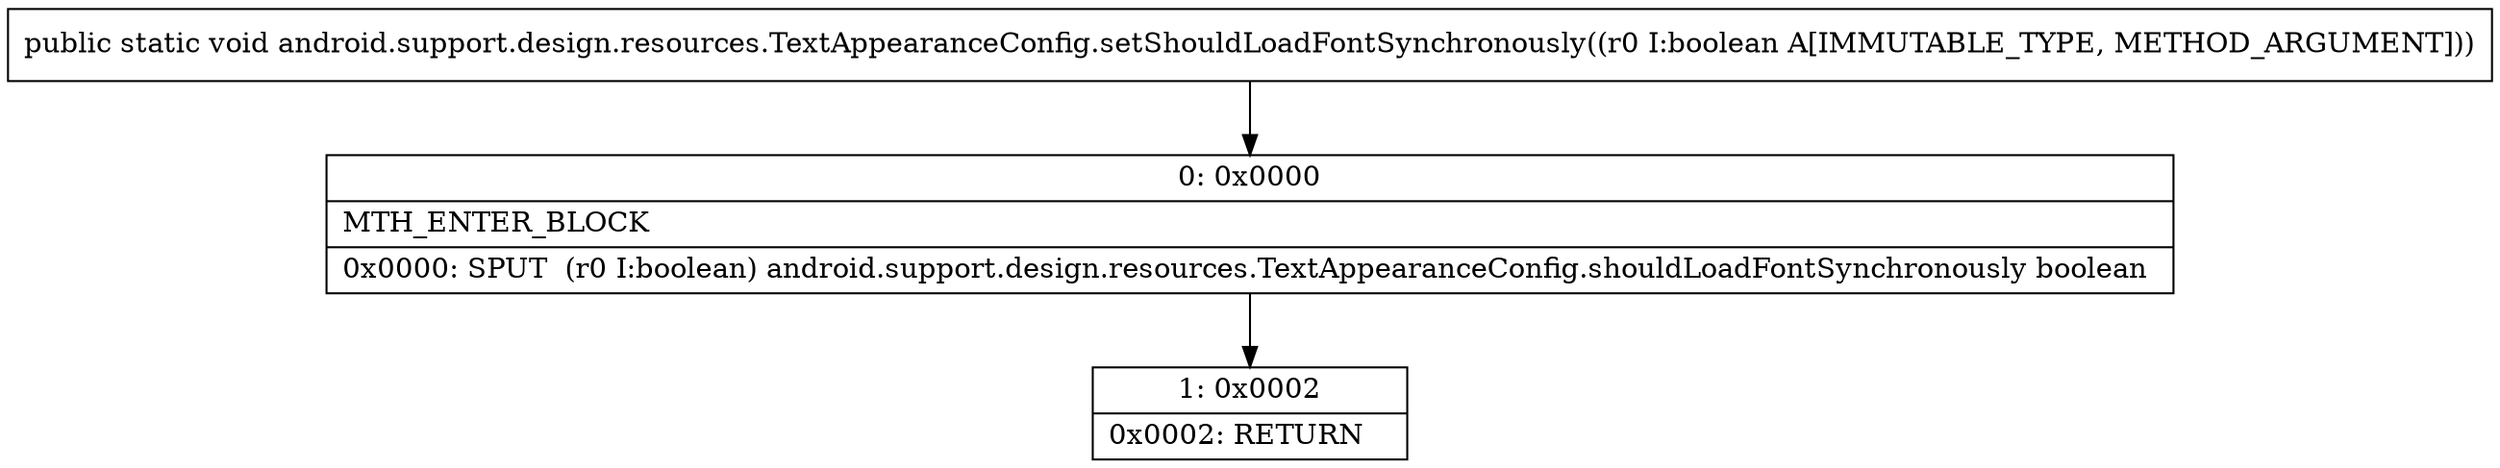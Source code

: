 digraph "CFG forandroid.support.design.resources.TextAppearanceConfig.setShouldLoadFontSynchronously(Z)V" {
Node_0 [shape=record,label="{0\:\ 0x0000|MTH_ENTER_BLOCK\l|0x0000: SPUT  (r0 I:boolean) android.support.design.resources.TextAppearanceConfig.shouldLoadFontSynchronously boolean \l}"];
Node_1 [shape=record,label="{1\:\ 0x0002|0x0002: RETURN   \l}"];
MethodNode[shape=record,label="{public static void android.support.design.resources.TextAppearanceConfig.setShouldLoadFontSynchronously((r0 I:boolean A[IMMUTABLE_TYPE, METHOD_ARGUMENT])) }"];
MethodNode -> Node_0;
Node_0 -> Node_1;
}

